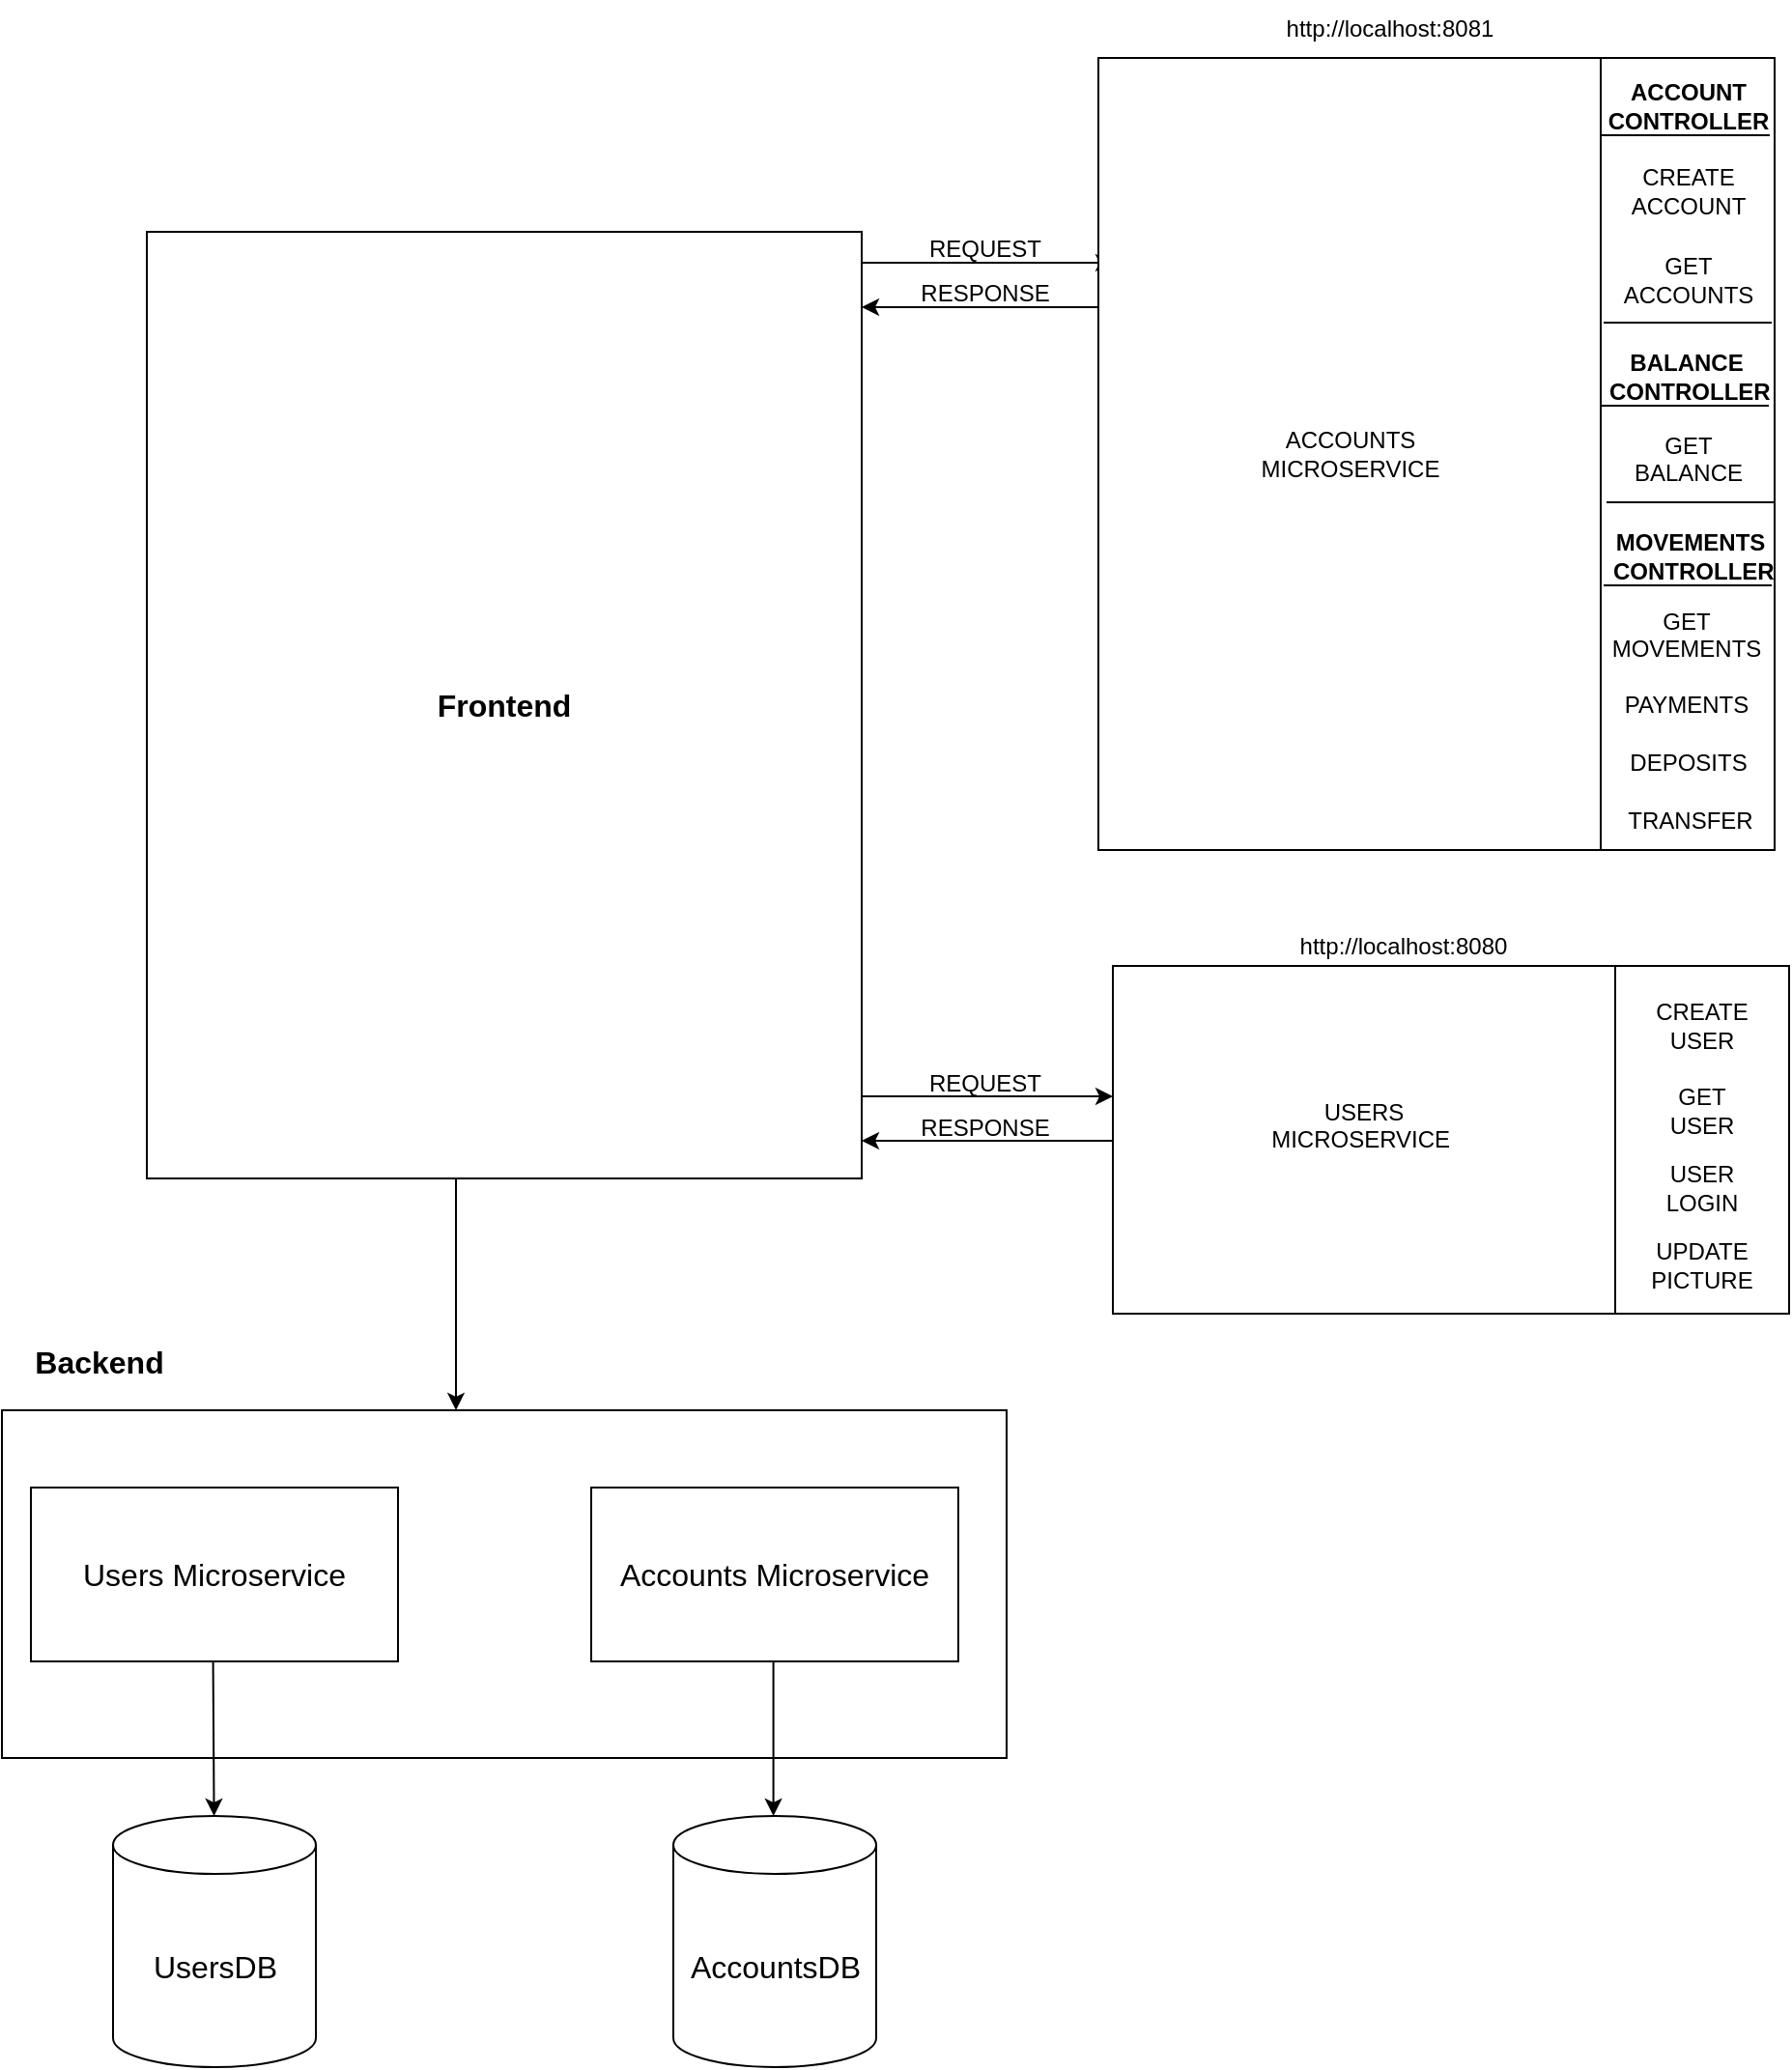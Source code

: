 <mxfile version="24.5.3" type="device">
  <diagram name="Página-1" id="-WPTHeKl3aXdvxN7fgxD">
    <mxGraphModel dx="2049" dy="2256" grid="1" gridSize="10" guides="1" tooltips="1" connect="1" arrows="1" fold="1" page="1" pageScale="1" pageWidth="827" pageHeight="1169" math="0" shadow="0">
      <root>
        <mxCell id="0" />
        <mxCell id="1" parent="0" />
        <mxCell id="7wbXmkqmdcYjqiF1gQqN-10" value="" style="rounded=0;whiteSpace=wrap;html=1;" parent="1" vertex="1">
          <mxGeometry x="45" y="440" width="520" height="180" as="geometry" />
        </mxCell>
        <mxCell id="7wbXmkqmdcYjqiF1gQqN-5" value="&lt;div style=&quot;font-size: 16px;&quot;&gt;&lt;font style=&quot;font-size: 16px;&quot;&gt;AccountsDB&lt;/font&gt;&lt;/div&gt;" style="shape=cylinder3;whiteSpace=wrap;html=1;boundedLbl=1;backgroundOutline=1;size=15;shadow=0;" parent="1" vertex="1">
          <mxGeometry x="392.5" y="650" width="105" height="130" as="geometry" />
        </mxCell>
        <mxCell id="7wbXmkqmdcYjqiF1gQqN-7" value="" style="endArrow=classic;html=1;rounded=0;entryX=0.5;entryY=0;entryDx=0;entryDy=0;entryPerimeter=0;shadow=0;" parent="1" edge="1">
          <mxGeometry width="50" height="50" relative="1" as="geometry">
            <mxPoint x="444.29" y="570" as="sourcePoint" />
            <mxPoint x="444.29" y="650" as="targetPoint" />
            <Array as="points">
              <mxPoint x="444.29" y="570" />
            </Array>
          </mxGeometry>
        </mxCell>
        <mxCell id="7wbXmkqmdcYjqiF1gQqN-8" value="" style="endArrow=classic;html=1;rounded=0;entryX=0.5;entryY=0;entryDx=0;entryDy=0;entryPerimeter=0;" parent="1" edge="1">
          <mxGeometry width="50" height="50" relative="1" as="geometry">
            <mxPoint x="154.29" y="570" as="sourcePoint" />
            <mxPoint x="154.79" y="650" as="targetPoint" />
            <Array as="points">
              <mxPoint x="154.29" y="570" />
            </Array>
          </mxGeometry>
        </mxCell>
        <mxCell id="7wbXmkqmdcYjqiF1gQqN-11" value="&lt;font style=&quot;font-size: 16px;&quot;&gt;Users Microservice&lt;/font&gt;" style="rounded=0;whiteSpace=wrap;html=1;" parent="1" vertex="1">
          <mxGeometry x="60" y="480" width="190" height="90" as="geometry" />
        </mxCell>
        <mxCell id="7wbXmkqmdcYjqiF1gQqN-13" value="&lt;font style=&quot;font-size: 16px;&quot;&gt;Accounts Microservice&lt;/font&gt;" style="rounded=0;whiteSpace=wrap;html=1;" parent="1" vertex="1">
          <mxGeometry x="350" y="480" width="190" height="90" as="geometry" />
        </mxCell>
        <mxCell id="7wbXmkqmdcYjqiF1gQqN-14" value="Backend" style="text;html=1;align=center;verticalAlign=middle;resizable=0;points=[];autosize=1;strokeColor=none;fillColor=none;fontStyle=1;fontSize=16;" parent="1" vertex="1">
          <mxGeometry x="50" y="400" width="90" height="30" as="geometry" />
        </mxCell>
        <mxCell id="7wbXmkqmdcYjqiF1gQqN-15" value="&lt;span style=&quot;font-size: 16px;&quot;&gt;UsersDB&lt;/span&gt;" style="shape=cylinder3;whiteSpace=wrap;html=1;boundedLbl=1;backgroundOutline=1;size=15;shadow=0;" parent="1" vertex="1">
          <mxGeometry x="102.5" y="650" width="105" height="130" as="geometry" />
        </mxCell>
        <mxCell id="7wbXmkqmdcYjqiF1gQqN-16" value="&lt;font style=&quot;font-size: 16px;&quot;&gt;Frontend&lt;/font&gt;" style="rounded=0;whiteSpace=wrap;html=1;fontStyle=1" parent="1" vertex="1">
          <mxGeometry x="120" y="-170" width="370" height="490" as="geometry" />
        </mxCell>
        <mxCell id="7wbXmkqmdcYjqiF1gQqN-17" value="" style="endArrow=classic;html=1;rounded=0;" parent="1" edge="1">
          <mxGeometry width="50" height="50" relative="1" as="geometry">
            <mxPoint x="280" y="370" as="sourcePoint" />
            <mxPoint x="280" y="440" as="targetPoint" />
            <Array as="points">
              <mxPoint x="280" y="320" />
              <mxPoint x="280" y="370" />
            </Array>
          </mxGeometry>
        </mxCell>
        <mxCell id="7wbXmkqmdcYjqiF1gQqN-19" value="" style="rounded=0;whiteSpace=wrap;html=1;" parent="1" vertex="1">
          <mxGeometry x="880" y="210" width="90" height="180" as="geometry" />
        </mxCell>
        <mxCell id="7wbXmkqmdcYjqiF1gQqN-20" value="USERS&lt;br&gt;&lt;div&gt;&lt;span style=&quot;background-color: initial;&quot;&gt;MICROSERVICE&lt;/span&gt;&amp;nbsp; &lt;br&gt;&lt;br&gt;&lt;/div&gt;" style="rounded=0;whiteSpace=wrap;html=1;" parent="1" vertex="1">
          <mxGeometry x="620" y="210" width="260" height="180" as="geometry" />
        </mxCell>
        <mxCell id="7wbXmkqmdcYjqiF1gQqN-24" value="" style="endArrow=classic;html=1;rounded=0;exitX=1;exitY=0.5;exitDx=0;exitDy=0;entryX=0;entryY=0.5;entryDx=0;entryDy=0;strokeColor=default;labelBackgroundColor=default;fontColor=default;" parent="1" edge="1">
          <mxGeometry width="50" height="50" relative="1" as="geometry">
            <mxPoint x="490" y="-154" as="sourcePoint" />
            <mxPoint x="620" y="-154" as="targetPoint" />
            <Array as="points" />
          </mxGeometry>
        </mxCell>
        <mxCell id="7wbXmkqmdcYjqiF1gQqN-25" value="CREATE USER" style="text;html=1;strokeColor=none;fillColor=none;align=center;verticalAlign=middle;whiteSpace=wrap;rounded=0;" parent="1" vertex="1">
          <mxGeometry x="895" y="225.5" width="60" height="30" as="geometry" />
        </mxCell>
        <mxCell id="7wbXmkqmdcYjqiF1gQqN-27" value="GET USER" style="text;html=1;strokeColor=none;fillColor=none;align=center;verticalAlign=middle;whiteSpace=wrap;rounded=0;" parent="1" vertex="1">
          <mxGeometry x="895" y="270" width="60" height="30" as="geometry" />
        </mxCell>
        <mxCell id="7wbXmkqmdcYjqiF1gQqN-31" value="http://localhost:8080" style="text;html=1;align=center;verticalAlign=middle;resizable=0;points=[];autosize=1;strokeColor=none;fillColor=none;" parent="1" vertex="1">
          <mxGeometry x="710" y="190" width="120" height="20" as="geometry" />
        </mxCell>
        <mxCell id="7wbXmkqmdcYjqiF1gQqN-32" value="" style="endArrow=classic;html=1;rounded=0;entryX=1;entryY=0.5;entryDx=0;entryDy=0;strokeColor=default;labelBackgroundColor=default;fontColor=default;" parent="1" edge="1">
          <mxGeometry width="50" height="50" relative="1" as="geometry">
            <mxPoint x="620" y="-131" as="sourcePoint" />
            <mxPoint x="490" y="-131" as="targetPoint" />
          </mxGeometry>
        </mxCell>
        <mxCell id="7wbXmkqmdcYjqiF1gQqN-33" value="REQUEST" style="text;html=1;strokeColor=none;fillColor=none;align=center;verticalAlign=middle;whiteSpace=wrap;rounded=0;fontColor=default;" parent="1" vertex="1">
          <mxGeometry x="524" y="-176" width="60" height="30" as="geometry" />
        </mxCell>
        <mxCell id="7wbXmkqmdcYjqiF1gQqN-34" value="RESPONSE" style="text;html=1;strokeColor=none;fillColor=none;align=center;verticalAlign=middle;whiteSpace=wrap;rounded=0;fontColor=default;" parent="1" vertex="1">
          <mxGeometry x="524" y="-153" width="60" height="30" as="geometry" />
        </mxCell>
        <mxCell id="7wbXmkqmdcYjqiF1gQqN-35" value="" style="endArrow=classic;html=1;rounded=0;exitX=1;exitY=0.5;exitDx=0;exitDy=0;entryX=0;entryY=0.5;entryDx=0;entryDy=0;strokeColor=default;labelBackgroundColor=default;fontColor=default;" parent="1" edge="1">
          <mxGeometry width="50" height="50" relative="1" as="geometry">
            <mxPoint x="490" y="277.5" as="sourcePoint" />
            <mxPoint x="620" y="277.5" as="targetPoint" />
            <Array as="points" />
          </mxGeometry>
        </mxCell>
        <mxCell id="7wbXmkqmdcYjqiF1gQqN-36" value="" style="endArrow=classic;html=1;rounded=0;entryX=1;entryY=0.5;entryDx=0;entryDy=0;strokeColor=default;labelBackgroundColor=default;fontColor=default;" parent="1" edge="1">
          <mxGeometry width="50" height="50" relative="1" as="geometry">
            <mxPoint x="620" y="300.5" as="sourcePoint" />
            <mxPoint x="490" y="300.5" as="targetPoint" />
          </mxGeometry>
        </mxCell>
        <mxCell id="7wbXmkqmdcYjqiF1gQqN-37" value="REQUEST" style="text;html=1;strokeColor=none;fillColor=none;align=center;verticalAlign=middle;whiteSpace=wrap;rounded=0;fontColor=default;" parent="1" vertex="1">
          <mxGeometry x="524" y="255.5" width="60" height="30" as="geometry" />
        </mxCell>
        <mxCell id="7wbXmkqmdcYjqiF1gQqN-38" value="RESPONSE" style="text;html=1;strokeColor=none;fillColor=none;align=center;verticalAlign=middle;whiteSpace=wrap;rounded=0;fontColor=default;" parent="1" vertex="1">
          <mxGeometry x="524" y="278.5" width="60" height="30" as="geometry" />
        </mxCell>
        <mxCell id="7wbXmkqmdcYjqiF1gQqN-41" value="" style="rounded=0;whiteSpace=wrap;html=1;" parent="1" vertex="1">
          <mxGeometry x="872.5" y="-260" width="90" height="410" as="geometry" />
        </mxCell>
        <mxCell id="7wbXmkqmdcYjqiF1gQqN-42" value="&lt;div&gt;ACCOUNTS&lt;/div&gt;&lt;div&gt;MICROSERVICE&lt;/div&gt;" style="rounded=0;whiteSpace=wrap;html=1;" parent="1" vertex="1">
          <mxGeometry x="612.5" y="-260" width="260" height="410" as="geometry" />
        </mxCell>
        <mxCell id="7wbXmkqmdcYjqiF1gQqN-43" value="CREATE ACCOUNT" style="text;html=1;strokeColor=none;fillColor=none;align=center;verticalAlign=middle;whiteSpace=wrap;rounded=0;" parent="1" vertex="1">
          <mxGeometry x="887.5" y="-206" width="60" height="30" as="geometry" />
        </mxCell>
        <mxCell id="7wbXmkqmdcYjqiF1gQqN-44" value="GET ACCOUNTS" style="text;html=1;strokeColor=none;fillColor=none;align=center;verticalAlign=middle;whiteSpace=wrap;rounded=0;" parent="1" vertex="1">
          <mxGeometry x="887.5" y="-160" width="60" height="30" as="geometry" />
        </mxCell>
        <mxCell id="7wbXmkqmdcYjqiF1gQqN-47" value="http://localhost:8081" style="text;html=1;align=center;verticalAlign=middle;resizable=0;points=[];autosize=1;strokeColor=none;fillColor=none;" parent="1" vertex="1">
          <mxGeometry x="697.5" y="-290" width="130" height="30" as="geometry" />
        </mxCell>
        <mxCell id="jAgRJHmrf2m0BD7WLl-9-1" value="USER LOGIN" style="text;html=1;strokeColor=none;fillColor=none;align=center;verticalAlign=middle;whiteSpace=wrap;rounded=0;" parent="1" vertex="1">
          <mxGeometry x="895" y="310" width="60" height="30" as="geometry" />
        </mxCell>
        <mxCell id="jAgRJHmrf2m0BD7WLl-9-2" value="UPDATE PICTURE" style="text;html=1;strokeColor=none;fillColor=none;align=center;verticalAlign=middle;whiteSpace=wrap;rounded=0;" parent="1" vertex="1">
          <mxGeometry x="895" y="350" width="60" height="30" as="geometry" />
        </mxCell>
        <mxCell id="jAgRJHmrf2m0BD7WLl-9-3" value="ACCOUNT CONTROLLER" style="text;html=1;strokeColor=none;fillColor=none;align=center;verticalAlign=middle;whiteSpace=wrap;rounded=0;fontStyle=1" parent="1" vertex="1">
          <mxGeometry x="887.5" y="-250" width="60" height="30" as="geometry" />
        </mxCell>
        <mxCell id="jAgRJHmrf2m0BD7WLl-9-6" value="" style="endArrow=none;html=1;rounded=0;" parent="1" edge="1">
          <mxGeometry width="50" height="50" relative="1" as="geometry">
            <mxPoint x="873" y="-220" as="sourcePoint" />
            <mxPoint x="960" y="-220" as="targetPoint" />
          </mxGeometry>
        </mxCell>
        <mxCell id="jAgRJHmrf2m0BD7WLl-9-9" value="" style="endArrow=none;html=1;rounded=0;" parent="1" edge="1">
          <mxGeometry width="50" height="50" relative="1" as="geometry">
            <mxPoint x="874" y="-123" as="sourcePoint" />
            <mxPoint x="961" y="-123" as="targetPoint" />
          </mxGeometry>
        </mxCell>
        <mxCell id="jAgRJHmrf2m0BD7WLl-9-10" value="BALANCE&lt;div&gt;&lt;div&gt;&amp;nbsp;CONTROLLER&lt;/div&gt;&lt;/div&gt;" style="text;html=1;strokeColor=none;fillColor=none;align=center;verticalAlign=middle;whiteSpace=wrap;rounded=0;fontStyle=1" parent="1" vertex="1">
          <mxGeometry x="887" y="-110" width="60" height="30" as="geometry" />
        </mxCell>
        <mxCell id="jAgRJHmrf2m0BD7WLl-9-11" value="" style="endArrow=none;html=1;rounded=0;" parent="1" edge="1">
          <mxGeometry width="50" height="50" relative="1" as="geometry">
            <mxPoint x="872.5" y="-80" as="sourcePoint" />
            <mxPoint x="959.5" y="-80" as="targetPoint" />
          </mxGeometry>
        </mxCell>
        <mxCell id="jAgRJHmrf2m0BD7WLl-9-12" value="GET BALANCE&lt;div&gt;&lt;br&gt;&lt;/div&gt;" style="text;html=1;strokeColor=none;fillColor=none;align=center;verticalAlign=middle;whiteSpace=wrap;rounded=0;" parent="1" vertex="1">
          <mxGeometry x="887.5" y="-60" width="60" height="30" as="geometry" />
        </mxCell>
        <mxCell id="jAgRJHmrf2m0BD7WLl-9-15" value="" style="endArrow=none;html=1;rounded=0;" parent="1" edge="1">
          <mxGeometry width="50" height="50" relative="1" as="geometry">
            <mxPoint x="875.5" y="-30" as="sourcePoint" />
            <mxPoint x="962.5" y="-30" as="targetPoint" />
          </mxGeometry>
        </mxCell>
        <mxCell id="jAgRJHmrf2m0BD7WLl-9-16" value="MOVEMENTS&lt;div&gt;&lt;div&gt;&lt;div&gt;&amp;nbsp;CONTROLLER&lt;/div&gt;&lt;/div&gt;&lt;/div&gt;" style="text;html=1;strokeColor=none;fillColor=none;align=center;verticalAlign=middle;whiteSpace=wrap;rounded=0;fontStyle=1" parent="1" vertex="1">
          <mxGeometry x="888.5" y="-17" width="60" height="30" as="geometry" />
        </mxCell>
        <mxCell id="jAgRJHmrf2m0BD7WLl-9-17" value="" style="endArrow=none;html=1;rounded=0;" parent="1" edge="1">
          <mxGeometry width="50" height="50" relative="1" as="geometry">
            <mxPoint x="874" y="13" as="sourcePoint" />
            <mxPoint x="961" y="13" as="targetPoint" />
          </mxGeometry>
        </mxCell>
        <mxCell id="jAgRJHmrf2m0BD7WLl-9-19" value="GET MOVEMENTS&lt;div&gt;&lt;div&gt;&lt;br&gt;&lt;/div&gt;&lt;/div&gt;" style="text;html=1;strokeColor=none;fillColor=none;align=center;verticalAlign=middle;whiteSpace=wrap;rounded=0;" parent="1" vertex="1">
          <mxGeometry x="887" y="31" width="60" height="30" as="geometry" />
        </mxCell>
        <mxCell id="jAgRJHmrf2m0BD7WLl-9-20" value="PAYMENTS" style="text;html=1;strokeColor=none;fillColor=none;align=center;verticalAlign=middle;whiteSpace=wrap;rounded=0;" parent="1" vertex="1">
          <mxGeometry x="887" y="60" width="60" height="30" as="geometry" />
        </mxCell>
        <mxCell id="jAgRJHmrf2m0BD7WLl-9-21" value="DEPOSITS" style="text;html=1;strokeColor=none;fillColor=none;align=center;verticalAlign=middle;whiteSpace=wrap;rounded=0;" parent="1" vertex="1">
          <mxGeometry x="887.5" y="90" width="60" height="30" as="geometry" />
        </mxCell>
        <mxCell id="jAgRJHmrf2m0BD7WLl-9-22" value="TRANSFER" style="text;html=1;strokeColor=none;fillColor=none;align=center;verticalAlign=middle;whiteSpace=wrap;rounded=0;" parent="1" vertex="1">
          <mxGeometry x="888.5" y="120" width="60" height="30" as="geometry" />
        </mxCell>
      </root>
    </mxGraphModel>
  </diagram>
</mxfile>
